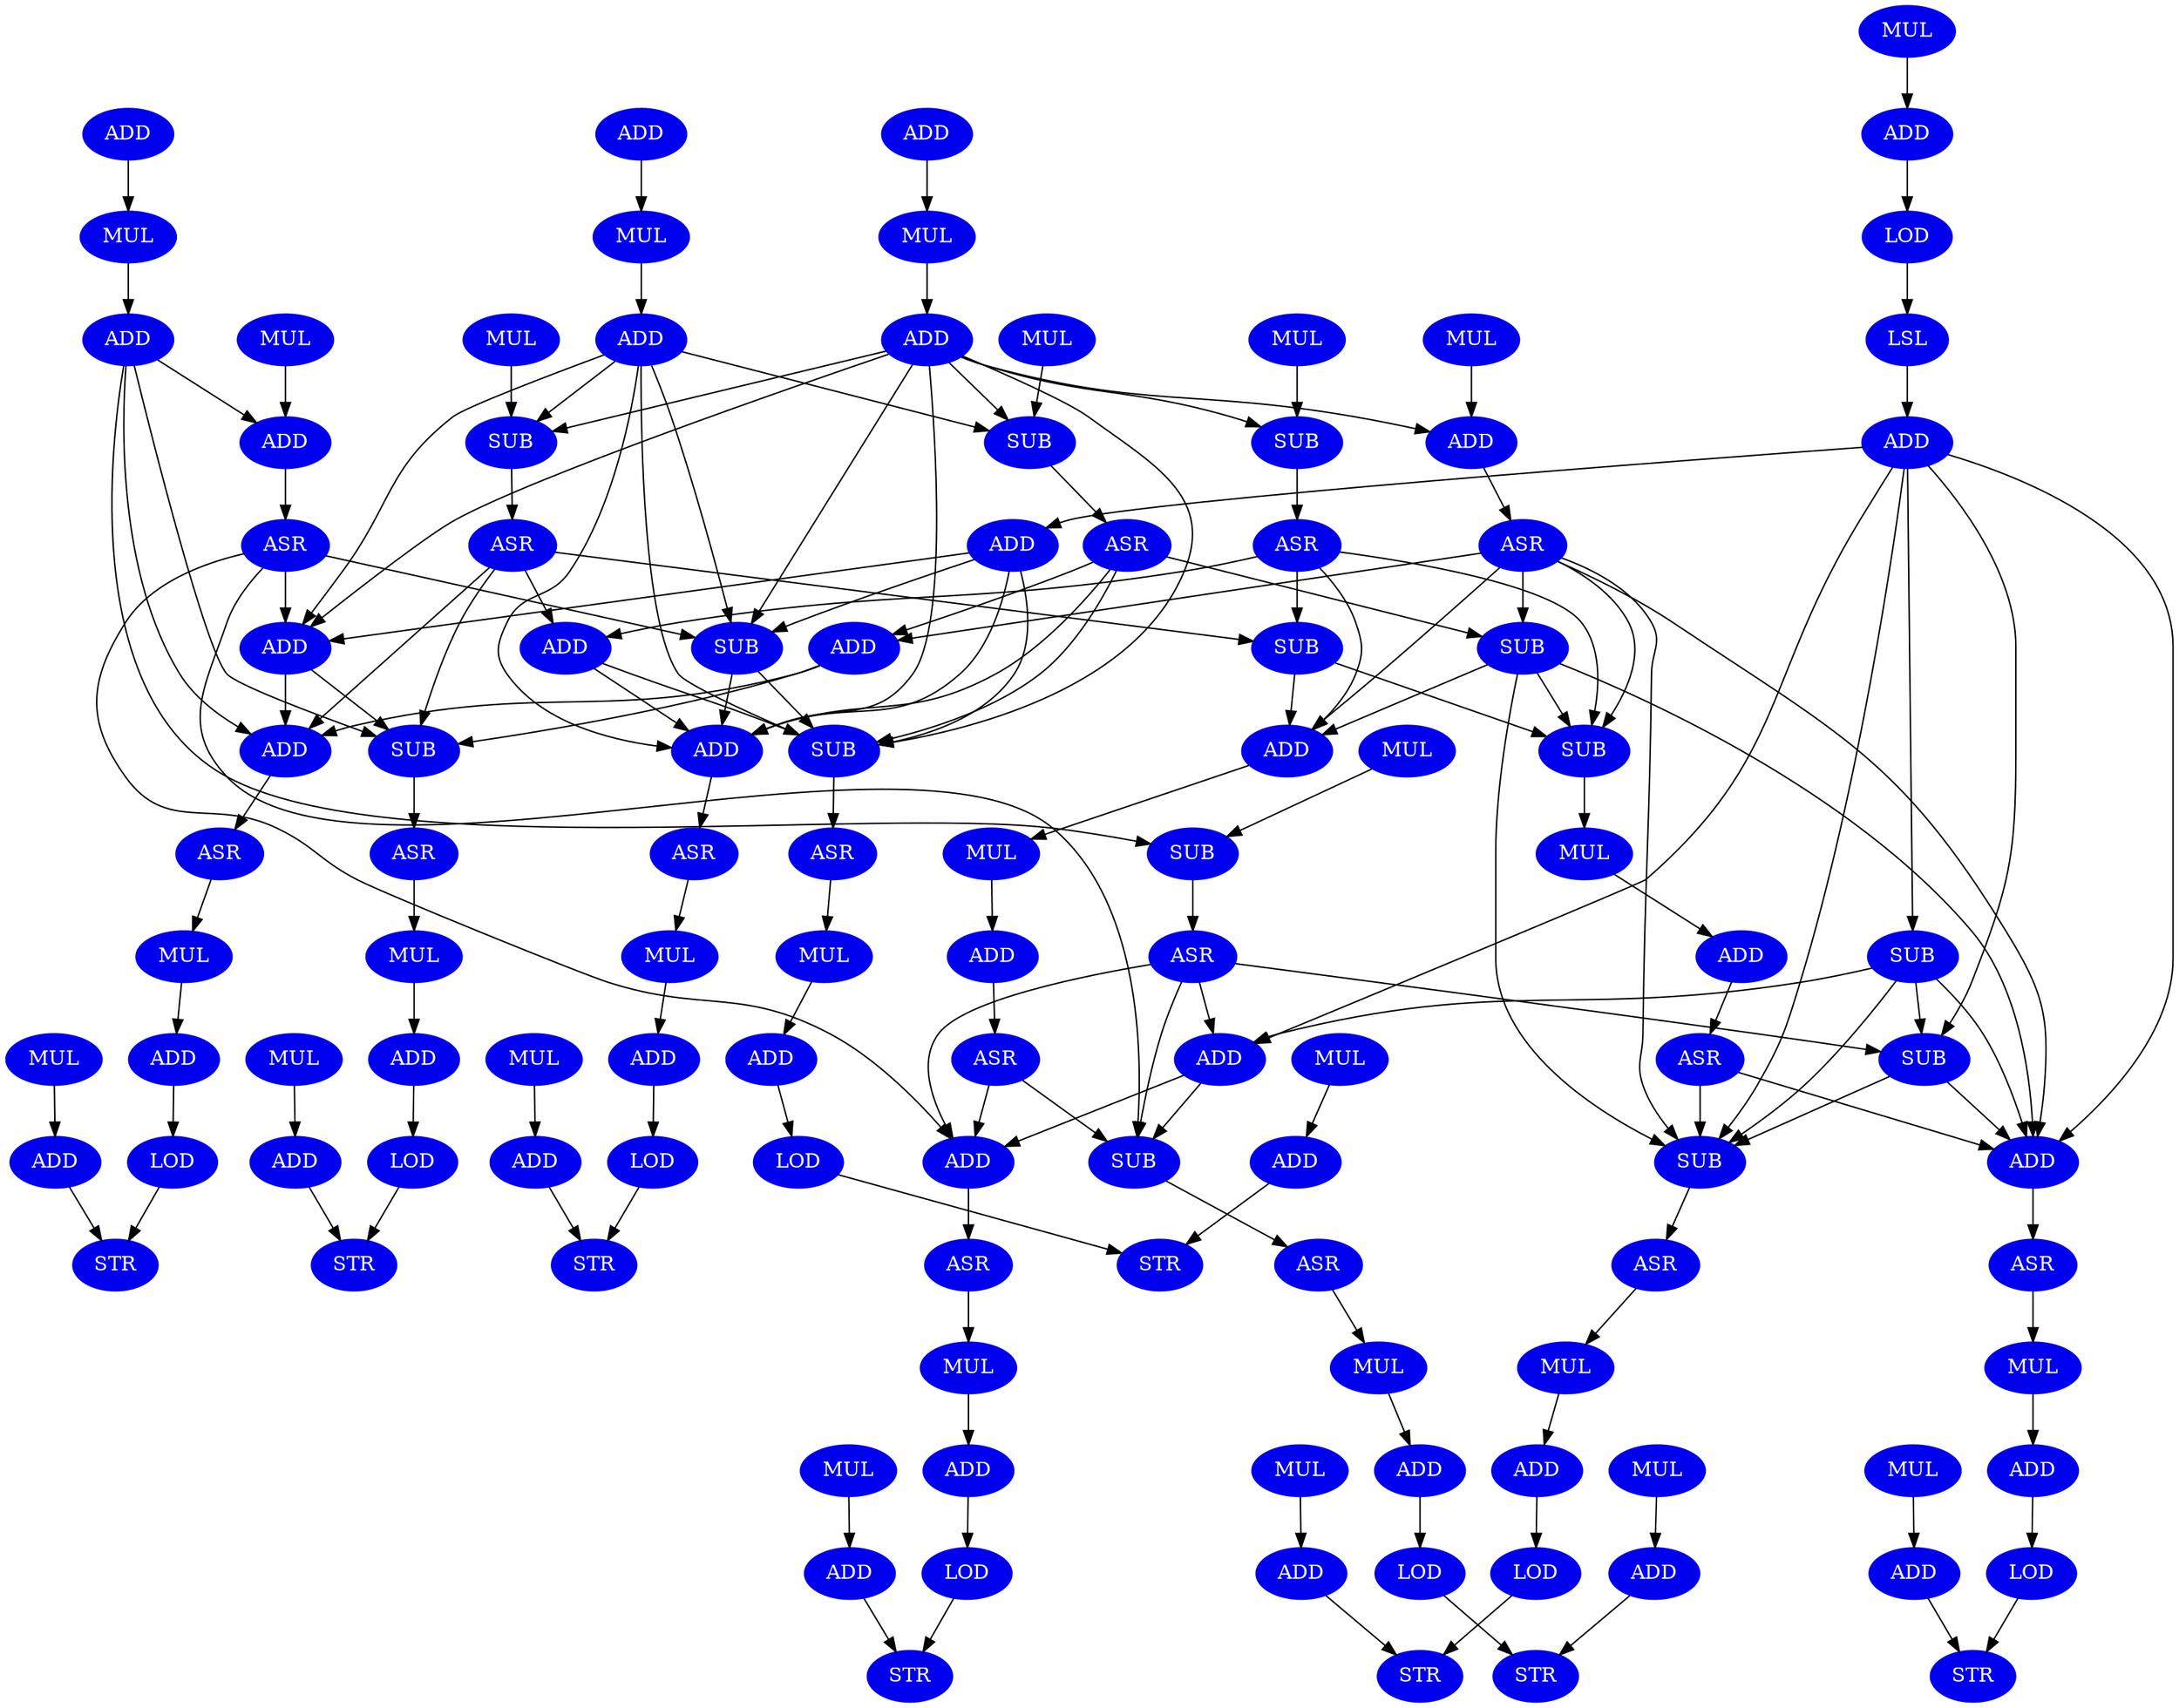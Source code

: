 digraph idctcol_dfg__3 {
    node [fontcolor=white,style=filled,color=blue2];
    MUL_2 [label = MUL ];
    ADD_5 [label = ADD ];
    LOD_6 [label = LOD ];
    LSL_10 [label = LSL ];
    ADD_12 [label = ADD ];
    ADD_15 [label = ADD ];
    MUL_16 [label = MUL ];
    ADD_18 [label = ADD ];
    MUL_21 [label = MUL ];
    ADD_22 [label = ADD ];
    ASR_24 [label = ASR ];
    MUL_27 [label = MUL ];
    SUB_28 [label = SUB ];
    ASR_30 [label = ASR ];
    ADD_33 [label = ADD ];
    MUL_34 [label = MUL ];
    ADD_36 [label = ADD ];
    MUL_39 [label = MUL ];
    SUB_40 [label = SUB ];
    ASR_42 [label = ASR ];
    MUL_45 [label = MUL ];
    SUB_46 [label = SUB ];
    ASR_48 [label = ASR ];
    ADD_50 [label = ADD ];
    SUB_52 [label = SUB ];
    ADD_56 [label = ADD ];
    MUL_57 [label = MUL ];
    ADD_59 [label = ADD ];
    MUL_62 [label = MUL ];
    SUB_63 [label = SUB ];
    ASR_65 [label = ASR ];
    MUL_68 [label = MUL ];
    ADD_69 [label = ADD ];
    ASR_71 [label = ASR ];
    ADD_73 [label = ADD ];
    SUB_75 [label = SUB ];
    ADD_78 [label = ADD ];
    SUB_80 [label = SUB ];
    ADD_83 [label = ADD ];
    SUB_85 [label = SUB ];
    ADD_88 [label = ADD ];
    SUB_90 [label = SUB ];
    ADD_94 [label = ADD ];
    MUL_95 [label = MUL ];
    ADD_97 [label = ADD ];
    ASR_99 [label = ASR ];
    SUB_102 [label = SUB ];
    MUL_103 [label = MUL ];
    ADD_105 [label = ADD ];
    ASR_107 [label = ASR ];
    ADD_109 [label = ADD ];
    ASR_111 [label = ASR ];
    MUL_112 [label = MUL ];
    ADD_115 [label = ADD ];
    LOD_116 [label = LOD ];
    MUL_119 [label = MUL ];
    ADD_122 [label = ADD ];
    STR_123 [label = STR ];
    ADD_124 [label = ADD ];
    ASR_126 [label = ASR ];
    MUL_127 [label = MUL ];
    ADD_130 [label = ADD ];
    LOD_131 [label = LOD ];
    MUL_134 [label = MUL ];
    ADD_137 [label = ADD ];
    STR_138 [label = STR ];
    ADD_139 [label = ADD ];
    ASR_141 [label = ASR ];
    MUL_142 [label = MUL ];
    ADD_145 [label = ADD ];
    LOD_146 [label = LOD ];
    MUL_149 [label = MUL ];
    ADD_152 [label = ADD ];
    STR_153 [label = STR ];
    ADD_154 [label = ADD ];
    ASR_156 [label = ASR ];
    MUL_157 [label = MUL ];
    ADD_160 [label = ADD ];
    LOD_161 [label = LOD ];
    MUL_164 [label = MUL ];
    ADD_167 [label = ADD ];
    STR_168 [label = STR ];
    SUB_169 [label = SUB ];
    ASR_171 [label = ASR ];
    MUL_172 [label = MUL ];
    ADD_175 [label = ADD ];
    LOD_176 [label = LOD ];
    MUL_179 [label = MUL ];
    ADD_182 [label = ADD ];
    STR_183 [label = STR ];
    SUB_184 [label = SUB ];
    ASR_186 [label = ASR ];
    MUL_187 [label = MUL ];
    ADD_190 [label = ADD ];
    LOD_191 [label = LOD ];
    MUL_194 [label = MUL ];
    ADD_197 [label = ADD ];
    STR_198 [label = STR ];
    SUB_199 [label = SUB ];
    ASR_201 [label = ASR ];
    MUL_202 [label = MUL ];
    ADD_205 [label = ADD ];
    LOD_206 [label = LOD ];
    MUL_209 [label = MUL ];
    ADD_212 [label = ADD ];
    STR_213 [label = STR ];
    SUB_214 [label = SUB ];
    ASR_216 [label = ASR ];
    MUL_217 [label = MUL ];
    ADD_220 [label = ADD ];
    LOD_221 [label = LOD ];
    MUL_224 [label = MUL ];
    ADD_227 [label = ADD ];
    STR_228 [label = STR ];
    MUL_2 -> ADD_5 [ name = 1 ];
    ADD_5 -> LOD_6 [ name = 2 ];
    LOD_6 -> LSL_10 [ name = 3 ];
    LSL_10 -> ADD_12 [ name = 5 ];
    ADD_12 -> ADD_50 [ name = 7 ];
    ADD_12 -> SUB_52 [ name = 8 ];
    ADD_12 -> ADD_88 [ name = 9 ];
    ADD_12 -> SUB_90 [ name = 10 ];
    ADD_12 -> ADD_139 [ name = 11 ];
    ADD_12 -> SUB_184 [ name = 12 ];
    ADD_15 -> MUL_16 [ name = 14 ];
    MUL_16 -> ADD_18 [ name = 15 ];
    ADD_18 -> ADD_22 [ name = 17 ];
    ADD_18 -> SUB_28 [ name = 18 ];
    ADD_18 -> SUB_40 [ name = 19 ];
    ADD_18 -> SUB_46 [ name = 20 ];
    ADD_18 -> ADD_83 [ name = 21 ];
    ADD_18 -> SUB_85 [ name = 22 ];
    ADD_18 -> ADD_154 [ name = 23 ];
    ADD_18 -> SUB_169 [ name = 24 ];
    MUL_21 -> ADD_22 [ name = 26 ];
    ADD_22 -> ASR_24 [ name = 27 ];
    ASR_24 -> ADD_73 [ name = 29 ];
    ASR_24 -> SUB_75 [ name = 30 ];
    ASR_24 -> ADD_94 [ name = 31 ];
    ASR_24 -> SUB_102 [ name = 32 ];
    ASR_24 -> ADD_139 [ name = 33 ];
    ASR_24 -> SUB_184 [ name = 34 ];
    MUL_27 -> SUB_28 [ name = 36 ];
    SUB_28 -> ASR_30 [ name = 37 ];
    ASR_30 -> ADD_78 [ name = 39 ];
    ASR_30 -> SUB_80 [ name = 40 ];
    ASR_30 -> ADD_94 [ name = 41 ];
    ASR_30 -> SUB_102 [ name = 42 ];
    ADD_33 -> MUL_34 [ name = 44 ];
    MUL_34 -> ADD_36 [ name = 45 ];
    ADD_36 -> SUB_40 [ name = 47 ];
    ADD_36 -> SUB_46 [ name = 48 ];
    ADD_36 -> ADD_83 [ name = 49 ];
    ADD_36 -> SUB_85 [ name = 50 ];
    ADD_36 -> ADD_154 [ name = 51 ];
    ADD_36 -> SUB_169 [ name = 52 ];
    MUL_39 -> SUB_40 [ name = 54 ];
    SUB_40 -> ASR_42 [ name = 55 ];
    ASR_42 -> ADD_73 [ name = 57 ];
    ASR_42 -> SUB_75 [ name = 58 ];
    ASR_42 -> ADD_154 [ name = 59 ];
    ASR_42 -> SUB_169 [ name = 60 ];
    MUL_45 -> SUB_46 [ name = 62 ];
    SUB_46 -> ASR_48 [ name = 63 ];
    ASR_48 -> ADD_78 [ name = 65 ];
    ASR_48 -> SUB_80 [ name = 66 ];
    ASR_48 -> ADD_109 [ name = 67 ];
    ASR_48 -> SUB_214 [ name = 68 ];
    ADD_50 -> ADD_83 [ name = 69 ];
    ADD_50 -> SUB_85 [ name = 70 ];
    ADD_50 -> ADD_154 [ name = 71 ];
    ADD_50 -> SUB_169 [ name = 72 ];
    SUB_52 -> ADD_88 [ name = 73 ];
    SUB_52 -> SUB_90 [ name = 74 ];
    SUB_52 -> ADD_139 [ name = 75 ];
    SUB_52 -> SUB_184 [ name = 76 ];
    ADD_56 -> MUL_57 [ name = 78 ];
    MUL_57 -> ADD_59 [ name = 79 ];
    ADD_59 -> SUB_63 [ name = 81 ];
    ADD_59 -> ADD_69 [ name = 82 ];
    ADD_59 -> ADD_109 [ name = 83 ];
    ADD_59 -> SUB_214 [ name = 84 ];
    MUL_62 -> SUB_63 [ name = 86 ];
    SUB_63 -> ASR_65 [ name = 87 ];
    ASR_65 -> ADD_88 [ name = 89 ];
    ASR_65 -> SUB_90 [ name = 90 ];
    ASR_65 -> ADD_124 [ name = 91 ];
    ASR_65 -> SUB_199 [ name = 92 ];
    MUL_68 -> ADD_69 [ name = 94 ];
    ADD_69 -> ASR_71 [ name = 95 ];
    ASR_71 -> ADD_83 [ name = 97 ];
    ASR_71 -> SUB_85 [ name = 98 ];
    ASR_71 -> ADD_124 [ name = 99 ];
    ASR_71 -> SUB_199 [ name = 100 ];
    ADD_73 -> ADD_109 [ name = 101 ];
    ADD_73 -> SUB_214 [ name = 102 ];
    SUB_75 -> ADD_94 [ name = 103 ];
    SUB_75 -> SUB_102 [ name = 104 ];
    SUB_75 -> ADD_139 [ name = 105 ];
    SUB_75 -> SUB_184 [ name = 106 ];
    ADD_78 -> ADD_154 [ name = 107 ];
    ADD_78 -> SUB_169 [ name = 108 ];
    SUB_80 -> ADD_94 [ name = 109 ];
    SUB_80 -> SUB_102 [ name = 110 ];
    ADD_83 -> ADD_109 [ name = 111 ];
    ADD_83 -> SUB_214 [ name = 112 ];
    SUB_85 -> ADD_154 [ name = 113 ];
    SUB_85 -> SUB_169 [ name = 114 ];
    ADD_88 -> ADD_124 [ name = 115 ];
    ADD_88 -> SUB_199 [ name = 116 ];
    SUB_90 -> ADD_139 [ name = 117 ];
    SUB_90 -> SUB_184 [ name = 118 ];
    ADD_94 -> MUL_95 [ name = 120 ];
    MUL_95 -> ADD_97 [ name = 121 ];
    ADD_97 -> ASR_99 [ name = 123 ];
    ASR_99 -> ADD_124 [ name = 125 ];
    ASR_99 -> SUB_199 [ name = 126 ];
    SUB_102 -> MUL_103 [ name = 128 ];
    MUL_103 -> ADD_105 [ name = 129 ];
    ADD_105 -> ASR_107 [ name = 131 ];
    ASR_107 -> ADD_139 [ name = 133 ];
    ASR_107 -> SUB_184 [ name = 134 ];
    ADD_109 -> ASR_111 [ name = 135 ];
    ASR_111 -> MUL_112 [ name = 137 ];
    MUL_112 -> ADD_115 [ name = 138 ];
    ADD_115 -> LOD_116 [ name = 139 ];
    LOD_116 -> STR_123 [ name = 140 ];
    MUL_119 -> ADD_122 [ name = 142 ];
    ADD_122 -> STR_123 [ name = 143 ];
    ADD_124 -> ASR_126 [ name = 144 ];
    ASR_126 -> MUL_127 [ name = 146 ];
    MUL_127 -> ADD_130 [ name = 147 ];
    ADD_130 -> LOD_131 [ name = 148 ];
    LOD_131 -> STR_138 [ name = 149 ];
    MUL_134 -> ADD_137 [ name = 151 ];
    ADD_137 -> STR_138 [ name = 152 ];
    ADD_139 -> ASR_141 [ name = 153 ];
    ASR_141 -> MUL_142 [ name = 155 ];
    MUL_142 -> ADD_145 [ name = 156 ];
    ADD_145 -> LOD_146 [ name = 157 ];
    LOD_146 -> STR_153 [ name = 158 ];
    MUL_149 -> ADD_152 [ name = 160 ];
    ADD_152 -> STR_153 [ name = 161 ];
    ADD_154 -> ASR_156 [ name = 162 ];
    ASR_156 -> MUL_157 [ name = 164 ];
    MUL_157 -> ADD_160 [ name = 165 ];
    ADD_160 -> LOD_161 [ name = 166 ];
    LOD_161 -> STR_168 [ name = 167 ];
    MUL_164 -> ADD_167 [ name = 169 ];
    ADD_167 -> STR_168 [ name = 170 ];
    SUB_169 -> ASR_171 [ name = 171 ];
    ASR_171 -> MUL_172 [ name = 173 ];
    MUL_172 -> ADD_175 [ name = 174 ];
    ADD_175 -> LOD_176 [ name = 175 ];
    LOD_176 -> STR_183 [ name = 176 ];
    MUL_179 -> ADD_182 [ name = 178 ];
    ADD_182 -> STR_183 [ name = 179 ];
    SUB_184 -> ASR_186 [ name = 180 ];
    ASR_186 -> MUL_187 [ name = 182 ];
    MUL_187 -> ADD_190 [ name = 183 ];
    ADD_190 -> LOD_191 [ name = 184 ];
    LOD_191 -> STR_198 [ name = 185 ];
    MUL_194 -> ADD_197 [ name = 187 ];
    ADD_197 -> STR_198 [ name = 188 ];
    SUB_199 -> ASR_201 [ name = 189 ];
    ASR_201 -> MUL_202 [ name = 191 ];
    MUL_202 -> ADD_205 [ name = 192 ];
    ADD_205 -> LOD_206 [ name = 193 ];
    LOD_206 -> STR_213 [ name = 194 ];
    MUL_209 -> ADD_212 [ name = 196 ];
    ADD_212 -> STR_213 [ name = 197 ];
    SUB_214 -> ASR_216 [ name = 198 ];
    ASR_216 -> MUL_217 [ name = 200 ];
    MUL_217 -> ADD_220 [ name = 201 ];
    ADD_220 -> LOD_221 [ name = 202 ];
    LOD_221 -> STR_228 [ name = 203 ];
    MUL_224 -> ADD_227 [ name = 205 ];
    ADD_227 -> STR_228 [ name = 206 ];
}